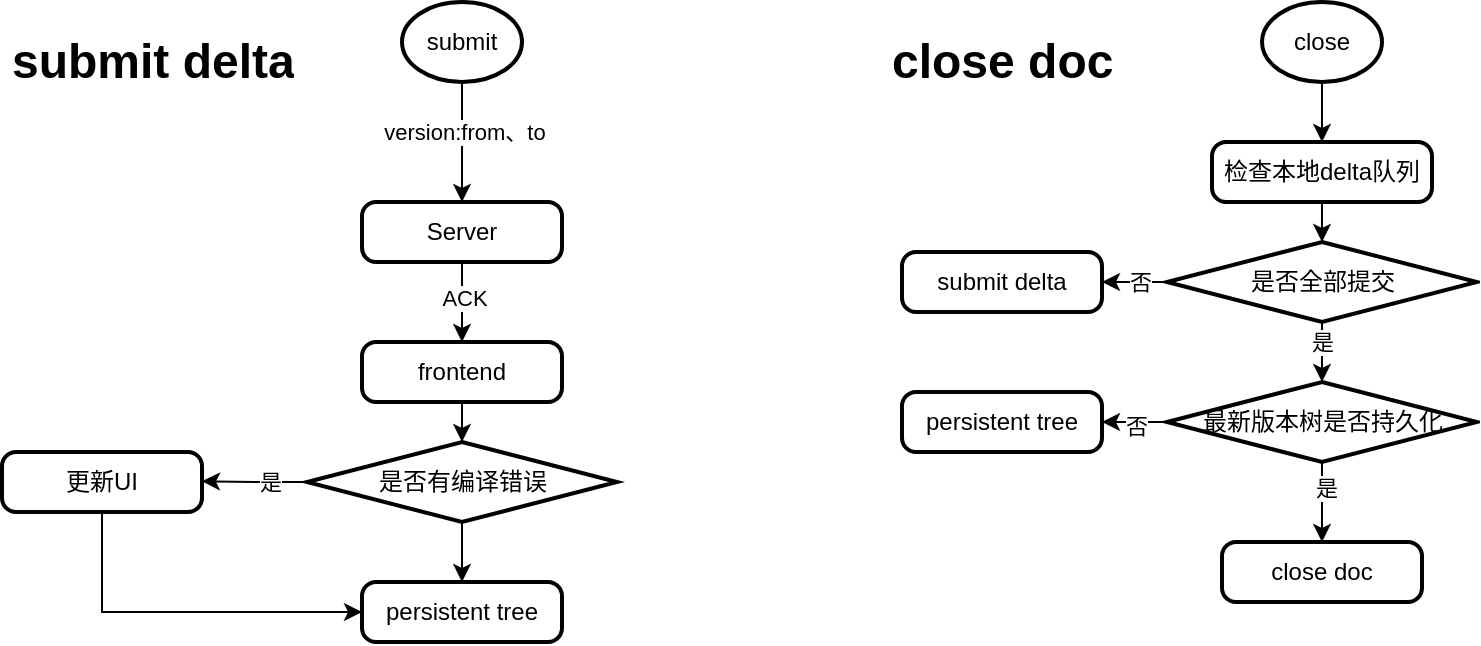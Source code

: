 <mxfile version="23.1.5" type="github">
  <diagram name="第 1 页" id="qj2XTVZFTjdlmrTv2NC9">
    <mxGraphModel dx="867" dy="498" grid="1" gridSize="10" guides="1" tooltips="1" connect="1" arrows="1" fold="1" page="1" pageScale="1" pageWidth="827" pageHeight="1169" math="0" shadow="0">
      <root>
        <mxCell id="0" />
        <mxCell id="1" parent="0" />
        <mxCell id="p7GYd0nLDkKs18JjrAZf-4" style="edgeStyle=orthogonalEdgeStyle;rounded=0;orthogonalLoop=1;jettySize=auto;html=1;exitX=0.5;exitY=1;exitDx=0;exitDy=0;exitPerimeter=0;entryX=0.5;entryY=0;entryDx=0;entryDy=0;" edge="1" parent="1" source="p7GYd0nLDkKs18JjrAZf-2" target="p7GYd0nLDkKs18JjrAZf-3">
          <mxGeometry relative="1" as="geometry" />
        </mxCell>
        <mxCell id="p7GYd0nLDkKs18JjrAZf-27" value="version:from、to" style="edgeLabel;html=1;align=center;verticalAlign=middle;resizable=0;points=[];" vertex="1" connectable="0" parent="p7GYd0nLDkKs18JjrAZf-4">
          <mxGeometry x="-0.171" y="1" relative="1" as="geometry">
            <mxPoint as="offset" />
          </mxGeometry>
        </mxCell>
        <mxCell id="p7GYd0nLDkKs18JjrAZf-2" value="submit" style="strokeWidth=2;html=1;shape=mxgraph.flowchart.start_2;whiteSpace=wrap;" vertex="1" parent="1">
          <mxGeometry x="240" y="50" width="60" height="40" as="geometry" />
        </mxCell>
        <mxCell id="p7GYd0nLDkKs18JjrAZf-7" style="edgeStyle=orthogonalEdgeStyle;rounded=0;orthogonalLoop=1;jettySize=auto;html=1;exitX=0.5;exitY=1;exitDx=0;exitDy=0;entryX=0.5;entryY=0;entryDx=0;entryDy=0;" edge="1" parent="1" source="p7GYd0nLDkKs18JjrAZf-3" target="p7GYd0nLDkKs18JjrAZf-5">
          <mxGeometry relative="1" as="geometry" />
        </mxCell>
        <mxCell id="p7GYd0nLDkKs18JjrAZf-8" value="ACK" style="edgeLabel;html=1;align=center;verticalAlign=middle;resizable=0;points=[];" vertex="1" connectable="0" parent="p7GYd0nLDkKs18JjrAZf-7">
          <mxGeometry x="-0.067" y="1" relative="1" as="geometry">
            <mxPoint y="-1" as="offset" />
          </mxGeometry>
        </mxCell>
        <mxCell id="p7GYd0nLDkKs18JjrAZf-3" value="Server" style="rounded=1;whiteSpace=wrap;html=1;absoluteArcSize=1;arcSize=14;strokeWidth=2;" vertex="1" parent="1">
          <mxGeometry x="220" y="150" width="100" height="30" as="geometry" />
        </mxCell>
        <mxCell id="p7GYd0nLDkKs18JjrAZf-5" value="frontend" style="rounded=1;whiteSpace=wrap;html=1;absoluteArcSize=1;arcSize=14;strokeWidth=2;" vertex="1" parent="1">
          <mxGeometry x="220" y="220" width="100" height="30" as="geometry" />
        </mxCell>
        <mxCell id="p7GYd0nLDkKs18JjrAZf-14" style="edgeStyle=orthogonalEdgeStyle;rounded=0;orthogonalLoop=1;jettySize=auto;html=1;exitX=0;exitY=0.5;exitDx=0;exitDy=0;exitPerimeter=0;" edge="1" parent="1" source="p7GYd0nLDkKs18JjrAZf-10">
          <mxGeometry relative="1" as="geometry">
            <mxPoint x="140" y="289.619" as="targetPoint" />
          </mxGeometry>
        </mxCell>
        <mxCell id="p7GYd0nLDkKs18JjrAZf-15" value="是" style="edgeLabel;html=1;align=center;verticalAlign=middle;resizable=0;points=[];" vertex="1" connectable="0" parent="p7GYd0nLDkKs18JjrAZf-14">
          <mxGeometry x="-0.277" relative="1" as="geometry">
            <mxPoint as="offset" />
          </mxGeometry>
        </mxCell>
        <mxCell id="p7GYd0nLDkKs18JjrAZf-20" style="edgeStyle=orthogonalEdgeStyle;rounded=0;orthogonalLoop=1;jettySize=auto;html=1;exitX=0.5;exitY=1;exitDx=0;exitDy=0;exitPerimeter=0;entryX=0.5;entryY=0;entryDx=0;entryDy=0;" edge="1" parent="1" source="p7GYd0nLDkKs18JjrAZf-10" target="p7GYd0nLDkKs18JjrAZf-13">
          <mxGeometry relative="1" as="geometry" />
        </mxCell>
        <mxCell id="p7GYd0nLDkKs18JjrAZf-10" value="是否有编译错误" style="strokeWidth=2;html=1;shape=mxgraph.flowchart.decision;whiteSpace=wrap;" vertex="1" parent="1">
          <mxGeometry x="192.5" y="270" width="155" height="40" as="geometry" />
        </mxCell>
        <mxCell id="p7GYd0nLDkKs18JjrAZf-11" style="edgeStyle=orthogonalEdgeStyle;rounded=0;orthogonalLoop=1;jettySize=auto;html=1;exitX=0.5;exitY=1;exitDx=0;exitDy=0;entryX=0.5;entryY=0;entryDx=0;entryDy=0;entryPerimeter=0;" edge="1" parent="1" source="p7GYd0nLDkKs18JjrAZf-5" target="p7GYd0nLDkKs18JjrAZf-10">
          <mxGeometry relative="1" as="geometry" />
        </mxCell>
        <mxCell id="p7GYd0nLDkKs18JjrAZf-18" style="edgeStyle=orthogonalEdgeStyle;rounded=0;orthogonalLoop=1;jettySize=auto;html=1;exitX=0.5;exitY=1;exitDx=0;exitDy=0;entryX=0;entryY=0.5;entryDx=0;entryDy=0;" edge="1" parent="1" source="p7GYd0nLDkKs18JjrAZf-12" target="p7GYd0nLDkKs18JjrAZf-13">
          <mxGeometry relative="1" as="geometry" />
        </mxCell>
        <mxCell id="p7GYd0nLDkKs18JjrAZf-12" value="更新UI" style="rounded=1;whiteSpace=wrap;html=1;absoluteArcSize=1;arcSize=14;strokeWidth=2;" vertex="1" parent="1">
          <mxGeometry x="40" y="275" width="100" height="30" as="geometry" />
        </mxCell>
        <mxCell id="p7GYd0nLDkKs18JjrAZf-13" value="persistent tree" style="rounded=1;whiteSpace=wrap;html=1;absoluteArcSize=1;arcSize=14;strokeWidth=2;" vertex="1" parent="1">
          <mxGeometry x="220" y="340" width="100" height="30" as="geometry" />
        </mxCell>
        <mxCell id="p7GYd0nLDkKs18JjrAZf-28" value="&lt;h1&gt;submit delta&lt;/h1&gt;&lt;p&gt;&lt;br&gt;&lt;/p&gt;" style="text;html=1;spacing=5;spacingTop=-20;whiteSpace=wrap;overflow=hidden;rounded=0;" vertex="1" parent="1">
          <mxGeometry x="40" y="60" width="190" height="120" as="geometry" />
        </mxCell>
        <mxCell id="p7GYd0nLDkKs18JjrAZf-29" value="&lt;h1&gt;close doc&lt;/h1&gt;&lt;p&gt;&lt;br&gt;&lt;/p&gt;" style="text;html=1;spacing=5;spacingTop=-20;whiteSpace=wrap;overflow=hidden;rounded=0;" vertex="1" parent="1">
          <mxGeometry x="480" y="60" width="190" height="120" as="geometry" />
        </mxCell>
        <mxCell id="p7GYd0nLDkKs18JjrAZf-32" style="edgeStyle=orthogonalEdgeStyle;rounded=0;orthogonalLoop=1;jettySize=auto;html=1;exitX=0.5;exitY=1;exitDx=0;exitDy=0;exitPerimeter=0;entryX=0.5;entryY=0;entryDx=0;entryDy=0;" edge="1" parent="1" source="p7GYd0nLDkKs18JjrAZf-30" target="p7GYd0nLDkKs18JjrAZf-31">
          <mxGeometry relative="1" as="geometry" />
        </mxCell>
        <mxCell id="p7GYd0nLDkKs18JjrAZf-30" value="close" style="strokeWidth=2;html=1;shape=mxgraph.flowchart.start_2;whiteSpace=wrap;" vertex="1" parent="1">
          <mxGeometry x="670" y="50" width="60" height="40" as="geometry" />
        </mxCell>
        <mxCell id="p7GYd0nLDkKs18JjrAZf-31" value="检查本地delta队列" style="rounded=1;whiteSpace=wrap;html=1;absoluteArcSize=1;arcSize=14;strokeWidth=2;" vertex="1" parent="1">
          <mxGeometry x="645" y="120" width="110" height="30" as="geometry" />
        </mxCell>
        <mxCell id="p7GYd0nLDkKs18JjrAZf-36" style="edgeStyle=orthogonalEdgeStyle;rounded=0;orthogonalLoop=1;jettySize=auto;html=1;exitX=0;exitY=0.5;exitDx=0;exitDy=0;exitPerimeter=0;entryX=1;entryY=0.5;entryDx=0;entryDy=0;" edge="1" parent="1" source="p7GYd0nLDkKs18JjrAZf-33" target="p7GYd0nLDkKs18JjrAZf-34">
          <mxGeometry relative="1" as="geometry" />
        </mxCell>
        <mxCell id="p7GYd0nLDkKs18JjrAZf-37" value="否" style="edgeLabel;html=1;align=center;verticalAlign=middle;resizable=0;points=[];" vertex="1" connectable="0" parent="p7GYd0nLDkKs18JjrAZf-36">
          <mxGeometry x="-0.181" relative="1" as="geometry">
            <mxPoint as="offset" />
          </mxGeometry>
        </mxCell>
        <mxCell id="p7GYd0nLDkKs18JjrAZf-33" value="是否全部提交" style="strokeWidth=2;html=1;shape=mxgraph.flowchart.decision;whiteSpace=wrap;" vertex="1" parent="1">
          <mxGeometry x="622.5" y="170" width="155" height="40" as="geometry" />
        </mxCell>
        <mxCell id="p7GYd0nLDkKs18JjrAZf-34" value="submit delta" style="rounded=1;whiteSpace=wrap;html=1;absoluteArcSize=1;arcSize=14;strokeWidth=2;" vertex="1" parent="1">
          <mxGeometry x="490" y="175" width="100" height="30" as="geometry" />
        </mxCell>
        <mxCell id="p7GYd0nLDkKs18JjrAZf-38" style="edgeStyle=orthogonalEdgeStyle;rounded=0;orthogonalLoop=1;jettySize=auto;html=1;exitX=0.5;exitY=1;exitDx=0;exitDy=0;entryX=0.5;entryY=0;entryDx=0;entryDy=0;entryPerimeter=0;" edge="1" parent="1" source="p7GYd0nLDkKs18JjrAZf-31" target="p7GYd0nLDkKs18JjrAZf-33">
          <mxGeometry relative="1" as="geometry" />
        </mxCell>
        <mxCell id="p7GYd0nLDkKs18JjrAZf-42" style="edgeStyle=orthogonalEdgeStyle;rounded=0;orthogonalLoop=1;jettySize=auto;html=1;exitX=0;exitY=0.5;exitDx=0;exitDy=0;exitPerimeter=0;entryX=1;entryY=0.5;entryDx=0;entryDy=0;" edge="1" parent="1" source="p7GYd0nLDkKs18JjrAZf-40" target="p7GYd0nLDkKs18JjrAZf-41">
          <mxGeometry relative="1" as="geometry" />
        </mxCell>
        <mxCell id="p7GYd0nLDkKs18JjrAZf-43" value="否" style="edgeLabel;html=1;align=center;verticalAlign=middle;resizable=0;points=[];" vertex="1" connectable="0" parent="p7GYd0nLDkKs18JjrAZf-42">
          <mxGeometry x="-0.005" y="2" relative="1" as="geometry">
            <mxPoint as="offset" />
          </mxGeometry>
        </mxCell>
        <mxCell id="p7GYd0nLDkKs18JjrAZf-45" style="edgeStyle=orthogonalEdgeStyle;rounded=0;orthogonalLoop=1;jettySize=auto;html=1;exitX=0.5;exitY=1;exitDx=0;exitDy=0;exitPerimeter=0;" edge="1" parent="1" source="p7GYd0nLDkKs18JjrAZf-40">
          <mxGeometry relative="1" as="geometry">
            <mxPoint x="700" y="320" as="targetPoint" />
          </mxGeometry>
        </mxCell>
        <mxCell id="p7GYd0nLDkKs18JjrAZf-48" value="是" style="edgeLabel;html=1;align=center;verticalAlign=middle;resizable=0;points=[];" vertex="1" connectable="0" parent="p7GYd0nLDkKs18JjrAZf-45">
          <mxGeometry x="-0.36" y="2" relative="1" as="geometry">
            <mxPoint as="offset" />
          </mxGeometry>
        </mxCell>
        <mxCell id="p7GYd0nLDkKs18JjrAZf-40" value="最新版本树是否持久化" style="strokeWidth=2;html=1;shape=mxgraph.flowchart.decision;whiteSpace=wrap;" vertex="1" parent="1">
          <mxGeometry x="622.5" y="240" width="155" height="40" as="geometry" />
        </mxCell>
        <mxCell id="p7GYd0nLDkKs18JjrAZf-41" value="persistent tree" style="rounded=1;whiteSpace=wrap;html=1;absoluteArcSize=1;arcSize=14;strokeWidth=2;" vertex="1" parent="1">
          <mxGeometry x="490" y="245" width="100" height="30" as="geometry" />
        </mxCell>
        <mxCell id="p7GYd0nLDkKs18JjrAZf-44" style="edgeStyle=orthogonalEdgeStyle;rounded=0;orthogonalLoop=1;jettySize=auto;html=1;exitX=0.5;exitY=1;exitDx=0;exitDy=0;exitPerimeter=0;entryX=0.5;entryY=0;entryDx=0;entryDy=0;entryPerimeter=0;" edge="1" parent="1" source="p7GYd0nLDkKs18JjrAZf-33" target="p7GYd0nLDkKs18JjrAZf-40">
          <mxGeometry relative="1" as="geometry" />
        </mxCell>
        <mxCell id="p7GYd0nLDkKs18JjrAZf-47" value="是" style="edgeLabel;html=1;align=center;verticalAlign=middle;resizable=0;points=[];" vertex="1" connectable="0" parent="p7GYd0nLDkKs18JjrAZf-44">
          <mxGeometry x="-0.359" relative="1" as="geometry">
            <mxPoint as="offset" />
          </mxGeometry>
        </mxCell>
        <mxCell id="p7GYd0nLDkKs18JjrAZf-46" value="close doc" style="rounded=1;whiteSpace=wrap;html=1;absoluteArcSize=1;arcSize=14;strokeWidth=2;" vertex="1" parent="1">
          <mxGeometry x="650" y="320" width="100" height="30" as="geometry" />
        </mxCell>
      </root>
    </mxGraphModel>
  </diagram>
</mxfile>
